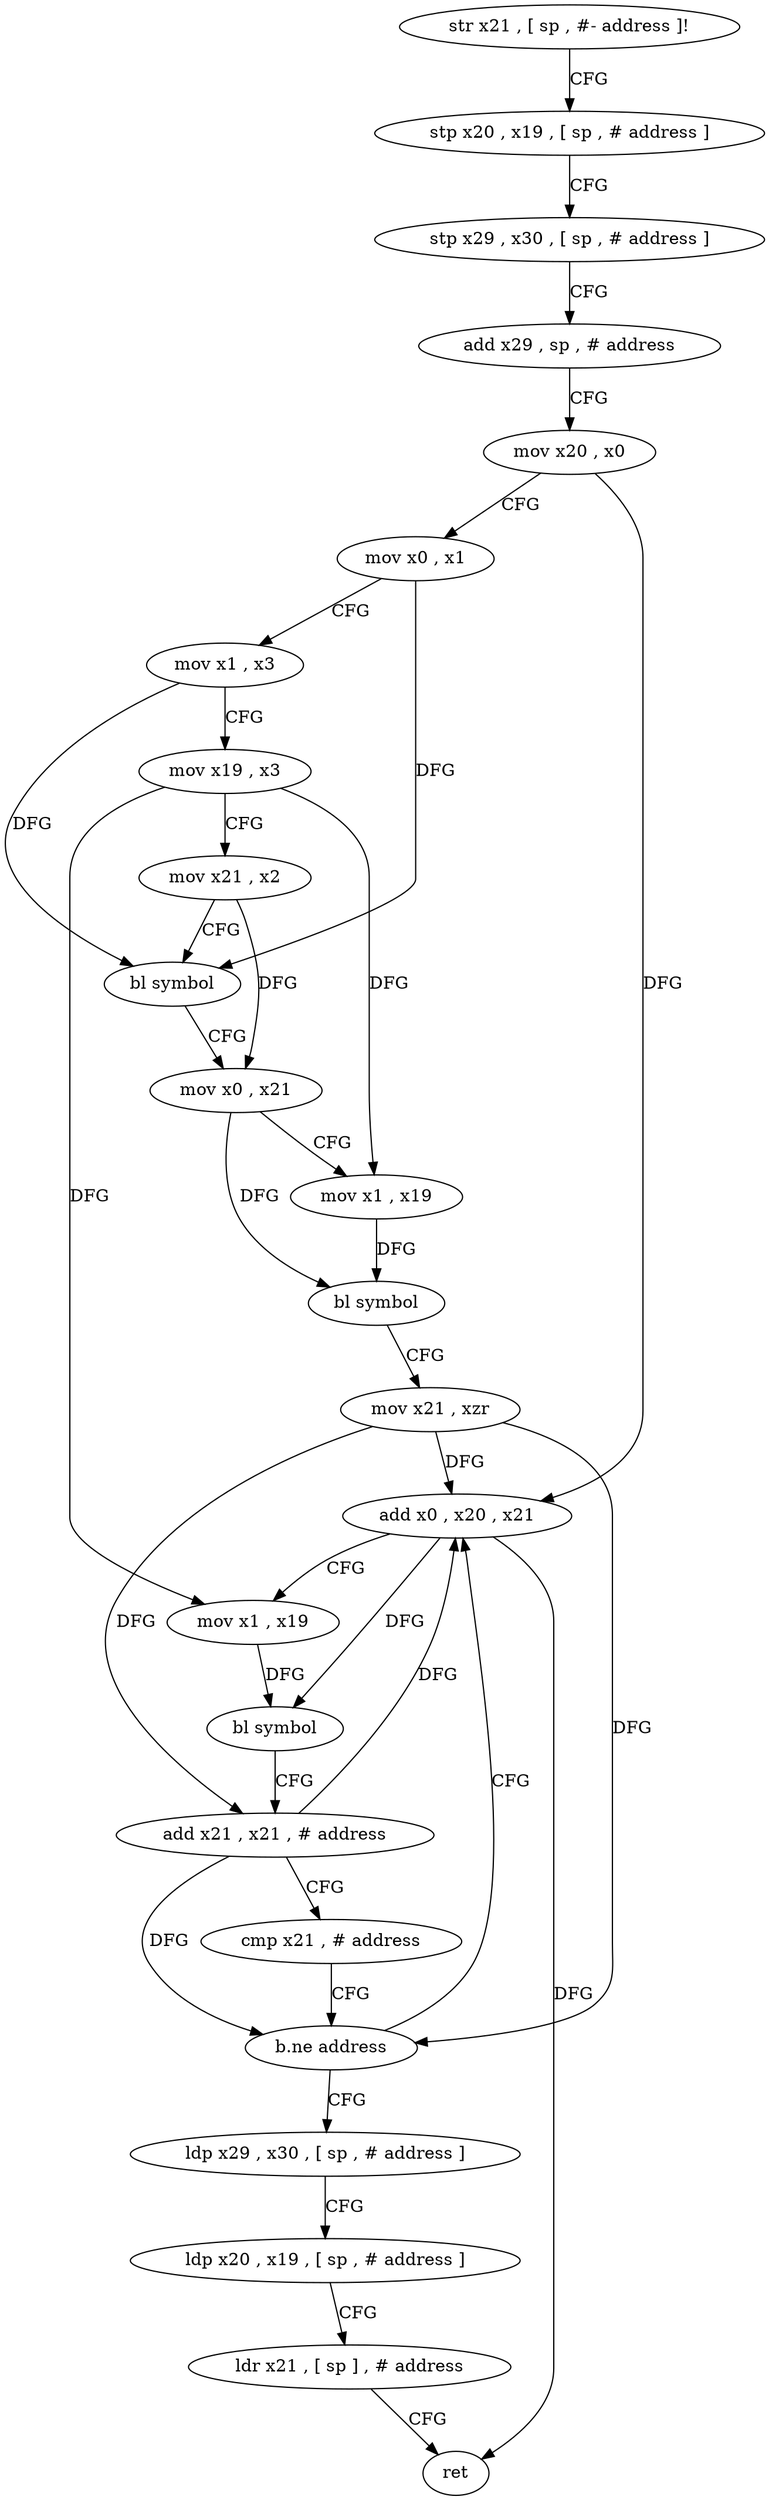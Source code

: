 digraph "func" {
"4227252" [label = "str x21 , [ sp , #- address ]!" ]
"4227256" [label = "stp x20 , x19 , [ sp , # address ]" ]
"4227260" [label = "stp x29 , x30 , [ sp , # address ]" ]
"4227264" [label = "add x29 , sp , # address" ]
"4227268" [label = "mov x20 , x0" ]
"4227272" [label = "mov x0 , x1" ]
"4227276" [label = "mov x1 , x3" ]
"4227280" [label = "mov x19 , x3" ]
"4227284" [label = "mov x21 , x2" ]
"4227288" [label = "bl symbol" ]
"4227292" [label = "mov x0 , x21" ]
"4227296" [label = "mov x1 , x19" ]
"4227300" [label = "bl symbol" ]
"4227304" [label = "mov x21 , xzr" ]
"4227308" [label = "add x0 , x20 , x21" ]
"4227312" [label = "mov x1 , x19" ]
"4227316" [label = "bl symbol" ]
"4227320" [label = "add x21 , x21 , # address" ]
"4227324" [label = "cmp x21 , # address" ]
"4227328" [label = "b.ne address" ]
"4227332" [label = "ldp x29 , x30 , [ sp , # address ]" ]
"4227336" [label = "ldp x20 , x19 , [ sp , # address ]" ]
"4227340" [label = "ldr x21 , [ sp ] , # address" ]
"4227344" [label = "ret" ]
"4227252" -> "4227256" [ label = "CFG" ]
"4227256" -> "4227260" [ label = "CFG" ]
"4227260" -> "4227264" [ label = "CFG" ]
"4227264" -> "4227268" [ label = "CFG" ]
"4227268" -> "4227272" [ label = "CFG" ]
"4227268" -> "4227308" [ label = "DFG" ]
"4227272" -> "4227276" [ label = "CFG" ]
"4227272" -> "4227288" [ label = "DFG" ]
"4227276" -> "4227280" [ label = "CFG" ]
"4227276" -> "4227288" [ label = "DFG" ]
"4227280" -> "4227284" [ label = "CFG" ]
"4227280" -> "4227296" [ label = "DFG" ]
"4227280" -> "4227312" [ label = "DFG" ]
"4227284" -> "4227288" [ label = "CFG" ]
"4227284" -> "4227292" [ label = "DFG" ]
"4227288" -> "4227292" [ label = "CFG" ]
"4227292" -> "4227296" [ label = "CFG" ]
"4227292" -> "4227300" [ label = "DFG" ]
"4227296" -> "4227300" [ label = "DFG" ]
"4227300" -> "4227304" [ label = "CFG" ]
"4227304" -> "4227308" [ label = "DFG" ]
"4227304" -> "4227320" [ label = "DFG" ]
"4227304" -> "4227328" [ label = "DFG" ]
"4227308" -> "4227312" [ label = "CFG" ]
"4227308" -> "4227316" [ label = "DFG" ]
"4227308" -> "4227344" [ label = "DFG" ]
"4227312" -> "4227316" [ label = "DFG" ]
"4227316" -> "4227320" [ label = "CFG" ]
"4227320" -> "4227324" [ label = "CFG" ]
"4227320" -> "4227308" [ label = "DFG" ]
"4227320" -> "4227328" [ label = "DFG" ]
"4227324" -> "4227328" [ label = "CFG" ]
"4227328" -> "4227308" [ label = "CFG" ]
"4227328" -> "4227332" [ label = "CFG" ]
"4227332" -> "4227336" [ label = "CFG" ]
"4227336" -> "4227340" [ label = "CFG" ]
"4227340" -> "4227344" [ label = "CFG" ]
}
